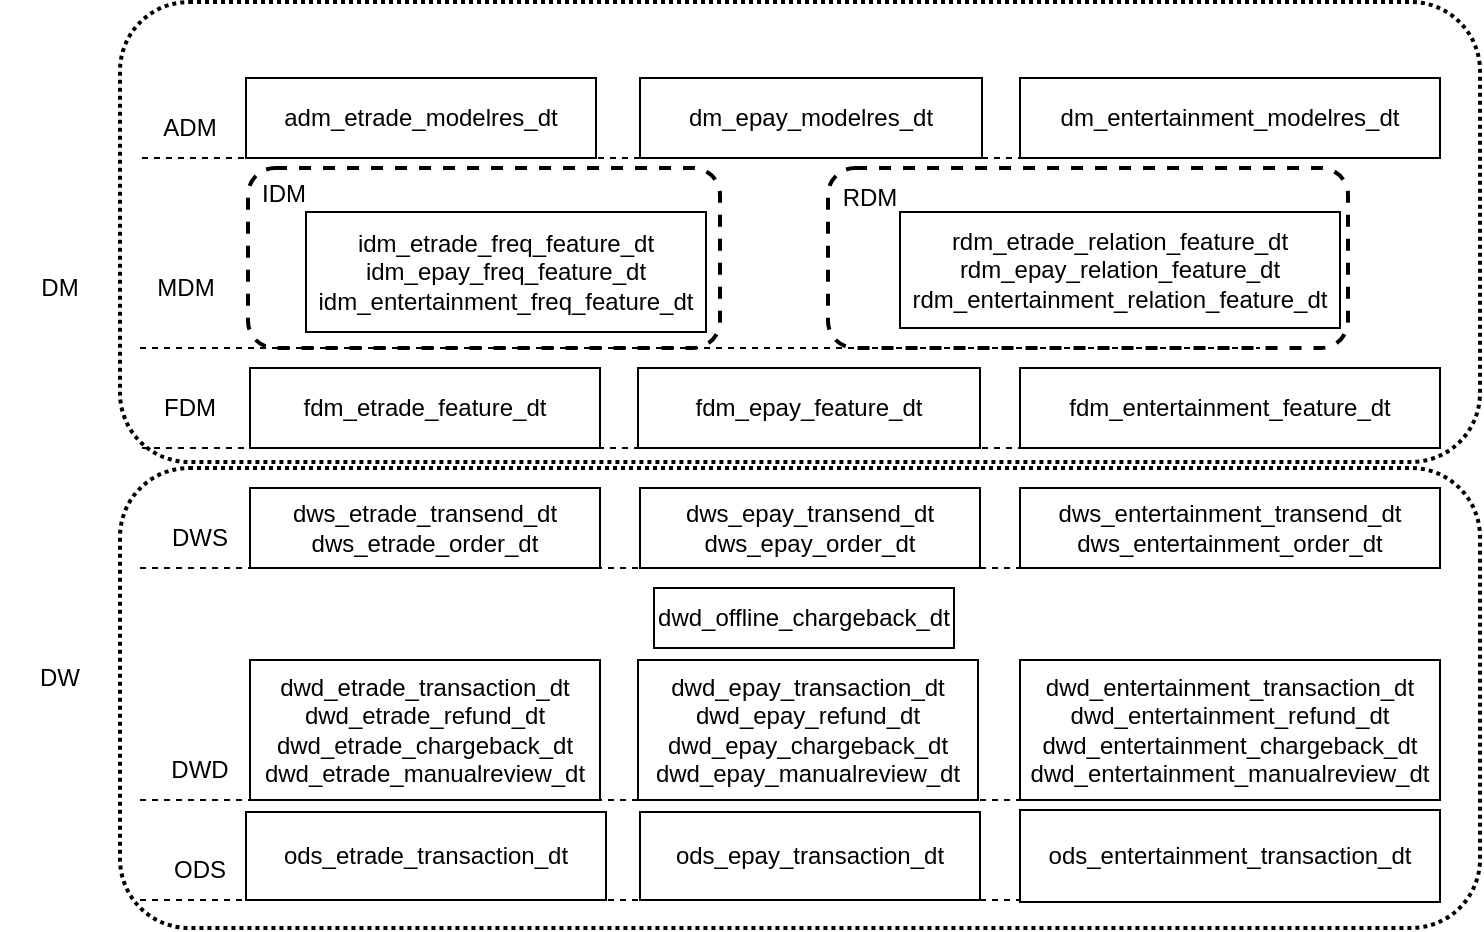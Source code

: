 <mxfile>
    <diagram id="MQqcLUlsIK5Tfdd7eNyr" name="Page-1">
        <mxGraphModel dx="582" dy="530" grid="1" gridSize="10" guides="1" tooltips="1" connect="1" arrows="1" fold="1" page="1" pageScale="1" pageWidth="827" pageHeight="1169" math="0" shadow="0">
            <root>
                <mxCell id="0"/>
                <mxCell id="1" parent="0"/>
                <mxCell id="34" value="" style="rounded=1;whiteSpace=wrap;html=1;dashed=1;dashPattern=1 1;strokeWidth=2;" vertex="1" parent="1">
                    <mxGeometry x="70" y="27" width="680" height="230" as="geometry"/>
                </mxCell>
                <mxCell id="38" value="" style="rounded=1;whiteSpace=wrap;html=1;dashed=1;strokeWidth=2;" vertex="1" parent="1">
                    <mxGeometry x="424" y="110" width="260" height="90" as="geometry"/>
                </mxCell>
                <mxCell id="37" value="" style="rounded=1;whiteSpace=wrap;html=1;dashed=1;strokeWidth=2;" vertex="1" parent="1">
                    <mxGeometry x="134" y="110" width="236" height="90" as="geometry"/>
                </mxCell>
                <mxCell id="25" value="" style="rounded=1;whiteSpace=wrap;html=1;dashed=1;dashPattern=1 1;strokeWidth=2;" vertex="1" parent="1">
                    <mxGeometry x="70" y="260" width="680" height="230" as="geometry"/>
                </mxCell>
                <mxCell id="3" value="" style="endArrow=none;dashed=1;html=1;" parent="1" edge="1">
                    <mxGeometry width="50" height="50" relative="1" as="geometry">
                        <mxPoint x="81" y="250" as="sourcePoint"/>
                        <mxPoint x="641" y="250" as="targetPoint"/>
                    </mxGeometry>
                </mxCell>
                <mxCell id="5" value="ODS" style="text;html=1;strokeColor=none;fillColor=none;align=center;verticalAlign=middle;whiteSpace=wrap;rounded=0;" parent="1" vertex="1">
                    <mxGeometry x="80" y="446" width="60" height="30" as="geometry"/>
                </mxCell>
                <mxCell id="6" value="DWD" style="text;html=1;strokeColor=none;fillColor=none;align=center;verticalAlign=middle;whiteSpace=wrap;rounded=0;" parent="1" vertex="1">
                    <mxGeometry x="80" y="396" width="60" height="30" as="geometry"/>
                </mxCell>
                <mxCell id="7" value="" style="endArrow=none;dashed=1;html=1;" parent="1" edge="1">
                    <mxGeometry width="50" height="50" relative="1" as="geometry">
                        <mxPoint x="80" y="310" as="sourcePoint"/>
                        <mxPoint x="640" y="310" as="targetPoint"/>
                    </mxGeometry>
                </mxCell>
                <mxCell id="8" value="" style="endArrow=none;dashed=1;html=1;" parent="1" edge="1">
                    <mxGeometry width="50" height="50" relative="1" as="geometry">
                        <mxPoint x="80" y="476" as="sourcePoint"/>
                        <mxPoint x="640" y="476" as="targetPoint"/>
                    </mxGeometry>
                </mxCell>
                <mxCell id="9" value="" style="endArrow=none;dashed=1;html=1;" parent="1" edge="1">
                    <mxGeometry width="50" height="50" relative="1" as="geometry">
                        <mxPoint x="80" y="426" as="sourcePoint"/>
                        <mxPoint x="640" y="426" as="targetPoint"/>
                    </mxGeometry>
                </mxCell>
                <mxCell id="10" value="DWS" style="text;html=1;strokeColor=none;fillColor=none;align=center;verticalAlign=middle;whiteSpace=wrap;rounded=0;" parent="1" vertex="1">
                    <mxGeometry x="80" y="280" width="60" height="30" as="geometry"/>
                </mxCell>
                <mxCell id="11" value="DM" style="text;html=1;strokeColor=none;fillColor=none;align=center;verticalAlign=middle;whiteSpace=wrap;rounded=0;" parent="1" vertex="1">
                    <mxGeometry x="10" y="155" width="60" height="30" as="geometry"/>
                </mxCell>
                <mxCell id="12" value="dwd_etrade_transaction_dt&lt;br&gt;dwd_etrade_refund_dt&lt;br&gt;dwd_etrade_chargeback_dt&lt;br&gt;dwd_etrade_manualreview_dt" style="rounded=0;whiteSpace=wrap;html=1;" parent="1" vertex="1">
                    <mxGeometry x="135" y="356" width="175" height="70" as="geometry"/>
                </mxCell>
                <mxCell id="13" value="&lt;span&gt;dwd_epay_transaction_dt&lt;/span&gt;&lt;br&gt;&lt;span&gt;dwd_epay_refund_dt&lt;/span&gt;&lt;br&gt;&lt;span&gt;dwd_epay_chargeback_dt&lt;/span&gt;&lt;br&gt;&lt;span&gt;dwd_epay_manualreview_dt&lt;/span&gt;" style="rounded=0;whiteSpace=wrap;html=1;" parent="1" vertex="1">
                    <mxGeometry x="329" y="356" width="170" height="70" as="geometry"/>
                </mxCell>
                <mxCell id="14" value="ods_etrade_transaction_dt" style="rounded=0;whiteSpace=wrap;html=1;" parent="1" vertex="1">
                    <mxGeometry x="133" y="432" width="180" height="44" as="geometry"/>
                </mxCell>
                <mxCell id="15" value="ods_epay_transaction_dt" style="rounded=0;whiteSpace=wrap;html=1;" parent="1" vertex="1">
                    <mxGeometry x="330" y="432" width="170" height="44" as="geometry"/>
                </mxCell>
                <mxCell id="16" value="ods_entertainment_transaction_dt" style="rounded=0;whiteSpace=wrap;html=1;" parent="1" vertex="1">
                    <mxGeometry x="520" y="431" width="210" height="46" as="geometry"/>
                </mxCell>
                <mxCell id="17" value="&lt;span&gt;dwd_&lt;/span&gt;entertainment&lt;span&gt;_transaction_dt&lt;/span&gt;&lt;br&gt;&lt;span&gt;dwd_&lt;/span&gt;entertainment&lt;span&gt;_refund_dt&lt;/span&gt;&lt;br&gt;&lt;span&gt;dwd_&lt;/span&gt;entertainment&lt;span&gt;_chargeback_dt&lt;/span&gt;&lt;br&gt;&lt;span&gt;dwd_&lt;/span&gt;entertainment&lt;span&gt;_manualreview_dt&lt;/span&gt;" style="rounded=0;whiteSpace=wrap;html=1;" parent="1" vertex="1">
                    <mxGeometry x="520" y="356" width="210" height="70" as="geometry"/>
                </mxCell>
                <mxCell id="18" value="dws_etrade_transend_dt&lt;br&gt;dws_etrade_order_dt" style="rounded=0;whiteSpace=wrap;html=1;" parent="1" vertex="1">
                    <mxGeometry x="135" y="270" width="175" height="40" as="geometry"/>
                </mxCell>
                <mxCell id="19" value="dws_epay_transend_dt&lt;br&gt;dws_epay_order_dt" style="rounded=0;whiteSpace=wrap;html=1;" parent="1" vertex="1">
                    <mxGeometry x="330" y="270" width="170" height="40" as="geometry"/>
                </mxCell>
                <mxCell id="20" value="dws_entertainment_transend_dt&lt;br&gt;dws_entertainment_order_dt" style="rounded=0;whiteSpace=wrap;html=1;" parent="1" vertex="1">
                    <mxGeometry x="520" y="270" width="210" height="40" as="geometry"/>
                </mxCell>
                <mxCell id="21" value="fdm_etrade_feature_dt" style="rounded=0;whiteSpace=wrap;html=1;" parent="1" vertex="1">
                    <mxGeometry x="135" y="210" width="175" height="40" as="geometry"/>
                </mxCell>
                <mxCell id="22" value="fdm_epay_feature_dt" style="rounded=0;whiteSpace=wrap;html=1;" parent="1" vertex="1">
                    <mxGeometry x="329" y="210" width="171" height="40" as="geometry"/>
                </mxCell>
                <mxCell id="23" value="fdm_entertainment_feature_dt" style="rounded=0;whiteSpace=wrap;html=1;" parent="1" vertex="1">
                    <mxGeometry x="520" y="210" width="210" height="40" as="geometry"/>
                </mxCell>
                <mxCell id="24" value="dwd_offline_chargeback_dt&lt;br&gt;" style="rounded=0;whiteSpace=wrap;html=1;" parent="1" vertex="1">
                    <mxGeometry x="337" y="320" width="150" height="30" as="geometry"/>
                </mxCell>
                <mxCell id="26" value="DW" style="text;html=1;strokeColor=none;fillColor=none;align=center;verticalAlign=middle;whiteSpace=wrap;rounded=0;" vertex="1" parent="1">
                    <mxGeometry x="10" y="350" width="60" height="30" as="geometry"/>
                </mxCell>
                <mxCell id="27" value="FDM" style="text;html=1;strokeColor=none;fillColor=none;align=center;verticalAlign=middle;whiteSpace=wrap;rounded=0;" vertex="1" parent="1">
                    <mxGeometry x="75" y="215" width="60" height="30" as="geometry"/>
                </mxCell>
                <mxCell id="28" value="" style="endArrow=none;dashed=1;html=1;" edge="1" parent="1">
                    <mxGeometry width="50" height="50" relative="1" as="geometry">
                        <mxPoint x="80" y="200" as="sourcePoint"/>
                        <mxPoint x="640" y="200" as="targetPoint"/>
                    </mxGeometry>
                </mxCell>
                <mxCell id="29" value="MDM" style="text;html=1;strokeColor=none;fillColor=none;align=center;verticalAlign=middle;whiteSpace=wrap;rounded=0;" vertex="1" parent="1">
                    <mxGeometry x="73" y="155" width="60" height="30" as="geometry"/>
                </mxCell>
                <mxCell id="30" value="idm_etrade_freq_feature_dt&lt;br&gt;idm_epay_freq_feature_dt&lt;br&gt;idm_entertainment_freq_feature_dt" style="rounded=0;whiteSpace=wrap;html=1;" vertex="1" parent="1">
                    <mxGeometry x="163" y="132" width="200" height="60" as="geometry"/>
                </mxCell>
                <mxCell id="31" value="rdm_etrade_relation_feature_dt&lt;br&gt;rdm_epay_relation_feature_dt&lt;br&gt;rdm_entertainment_relation_feature_dt" style="rounded=0;whiteSpace=wrap;html=1;" vertex="1" parent="1">
                    <mxGeometry x="460" y="132" width="220" height="58" as="geometry"/>
                </mxCell>
                <mxCell id="32" value="ADM" style="text;html=1;strokeColor=none;fillColor=none;align=center;verticalAlign=middle;whiteSpace=wrap;rounded=0;" vertex="1" parent="1">
                    <mxGeometry x="75" y="75" width="60" height="30" as="geometry"/>
                </mxCell>
                <mxCell id="33" value="" style="endArrow=none;dashed=1;html=1;" edge="1" parent="1">
                    <mxGeometry width="50" height="50" relative="1" as="geometry">
                        <mxPoint x="81" y="105" as="sourcePoint"/>
                        <mxPoint x="641" y="105" as="targetPoint"/>
                    </mxGeometry>
                </mxCell>
                <mxCell id="35" value="&lt;span style=&quot;font-family: &amp;#34;helvetica&amp;#34;&quot;&gt;adm_etrade_modelres_dt&lt;/span&gt;" style="rounded=0;whiteSpace=wrap;html=1;" vertex="1" parent="1">
                    <mxGeometry x="133" y="65" width="175" height="40" as="geometry"/>
                </mxCell>
                <mxCell id="36" value="IDM" style="text;html=1;strokeColor=none;fillColor=none;align=center;verticalAlign=middle;whiteSpace=wrap;rounded=0;" vertex="1" parent="1">
                    <mxGeometry x="122" y="108" width="60" height="30" as="geometry"/>
                </mxCell>
                <mxCell id="39" value="RDM" style="text;html=1;strokeColor=none;fillColor=none;align=center;verticalAlign=middle;whiteSpace=wrap;rounded=0;" vertex="1" parent="1">
                    <mxGeometry x="415" y="110" width="60" height="30" as="geometry"/>
                </mxCell>
                <mxCell id="40" value="dm_epay_modelres_dt" style="rounded=0;whiteSpace=wrap;html=1;" vertex="1" parent="1">
                    <mxGeometry x="330" y="65" width="171" height="40" as="geometry"/>
                </mxCell>
                <mxCell id="41" value="dm_entertainment_modelres_dt" style="rounded=0;whiteSpace=wrap;html=1;" vertex="1" parent="1">
                    <mxGeometry x="520" y="65" width="210" height="40" as="geometry"/>
                </mxCell>
            </root>
        </mxGraphModel>
    </diagram>
</mxfile>